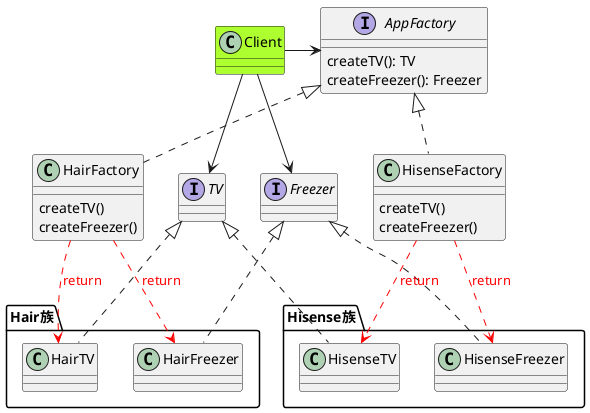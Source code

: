 @startuml

!define RET_LINE(From, To) From .[#red].> To : <color:#red>return

class Client #greenyellow {}
Client -> TV
Client -> Freezer
Client -> AppFactory

interface TV {}
interface Freezer {}
interface AppFactory {
    createTV(): TV
    createFreezer(): Freezer
}

package "Hair族" {
    class HairTV
    class HairFreezer
}
Freezer <|.. HairFreezer
TV <|.. HairTV

package "Hisense族" {
    class HisenseTV
    class HisenseFreezer
}
Freezer <|.. HisenseFreezer
TV <|.. HisenseTV

class HairFactory {
    createTV()
    createFreezer()
}
AppFactory <|.. HairFactory
RET_LINE(HairFactory, HairTV)
RET_LINE(HairFactory, HairFreezer)

class HisenseFactory {
    createTV()
    createFreezer()
}
AppFactory <|.. HisenseFactory
RET_LINE(HisenseFactory, HisenseTV)
RET_LINE(HisenseFactory, HisenseFreezer)


@enduml
